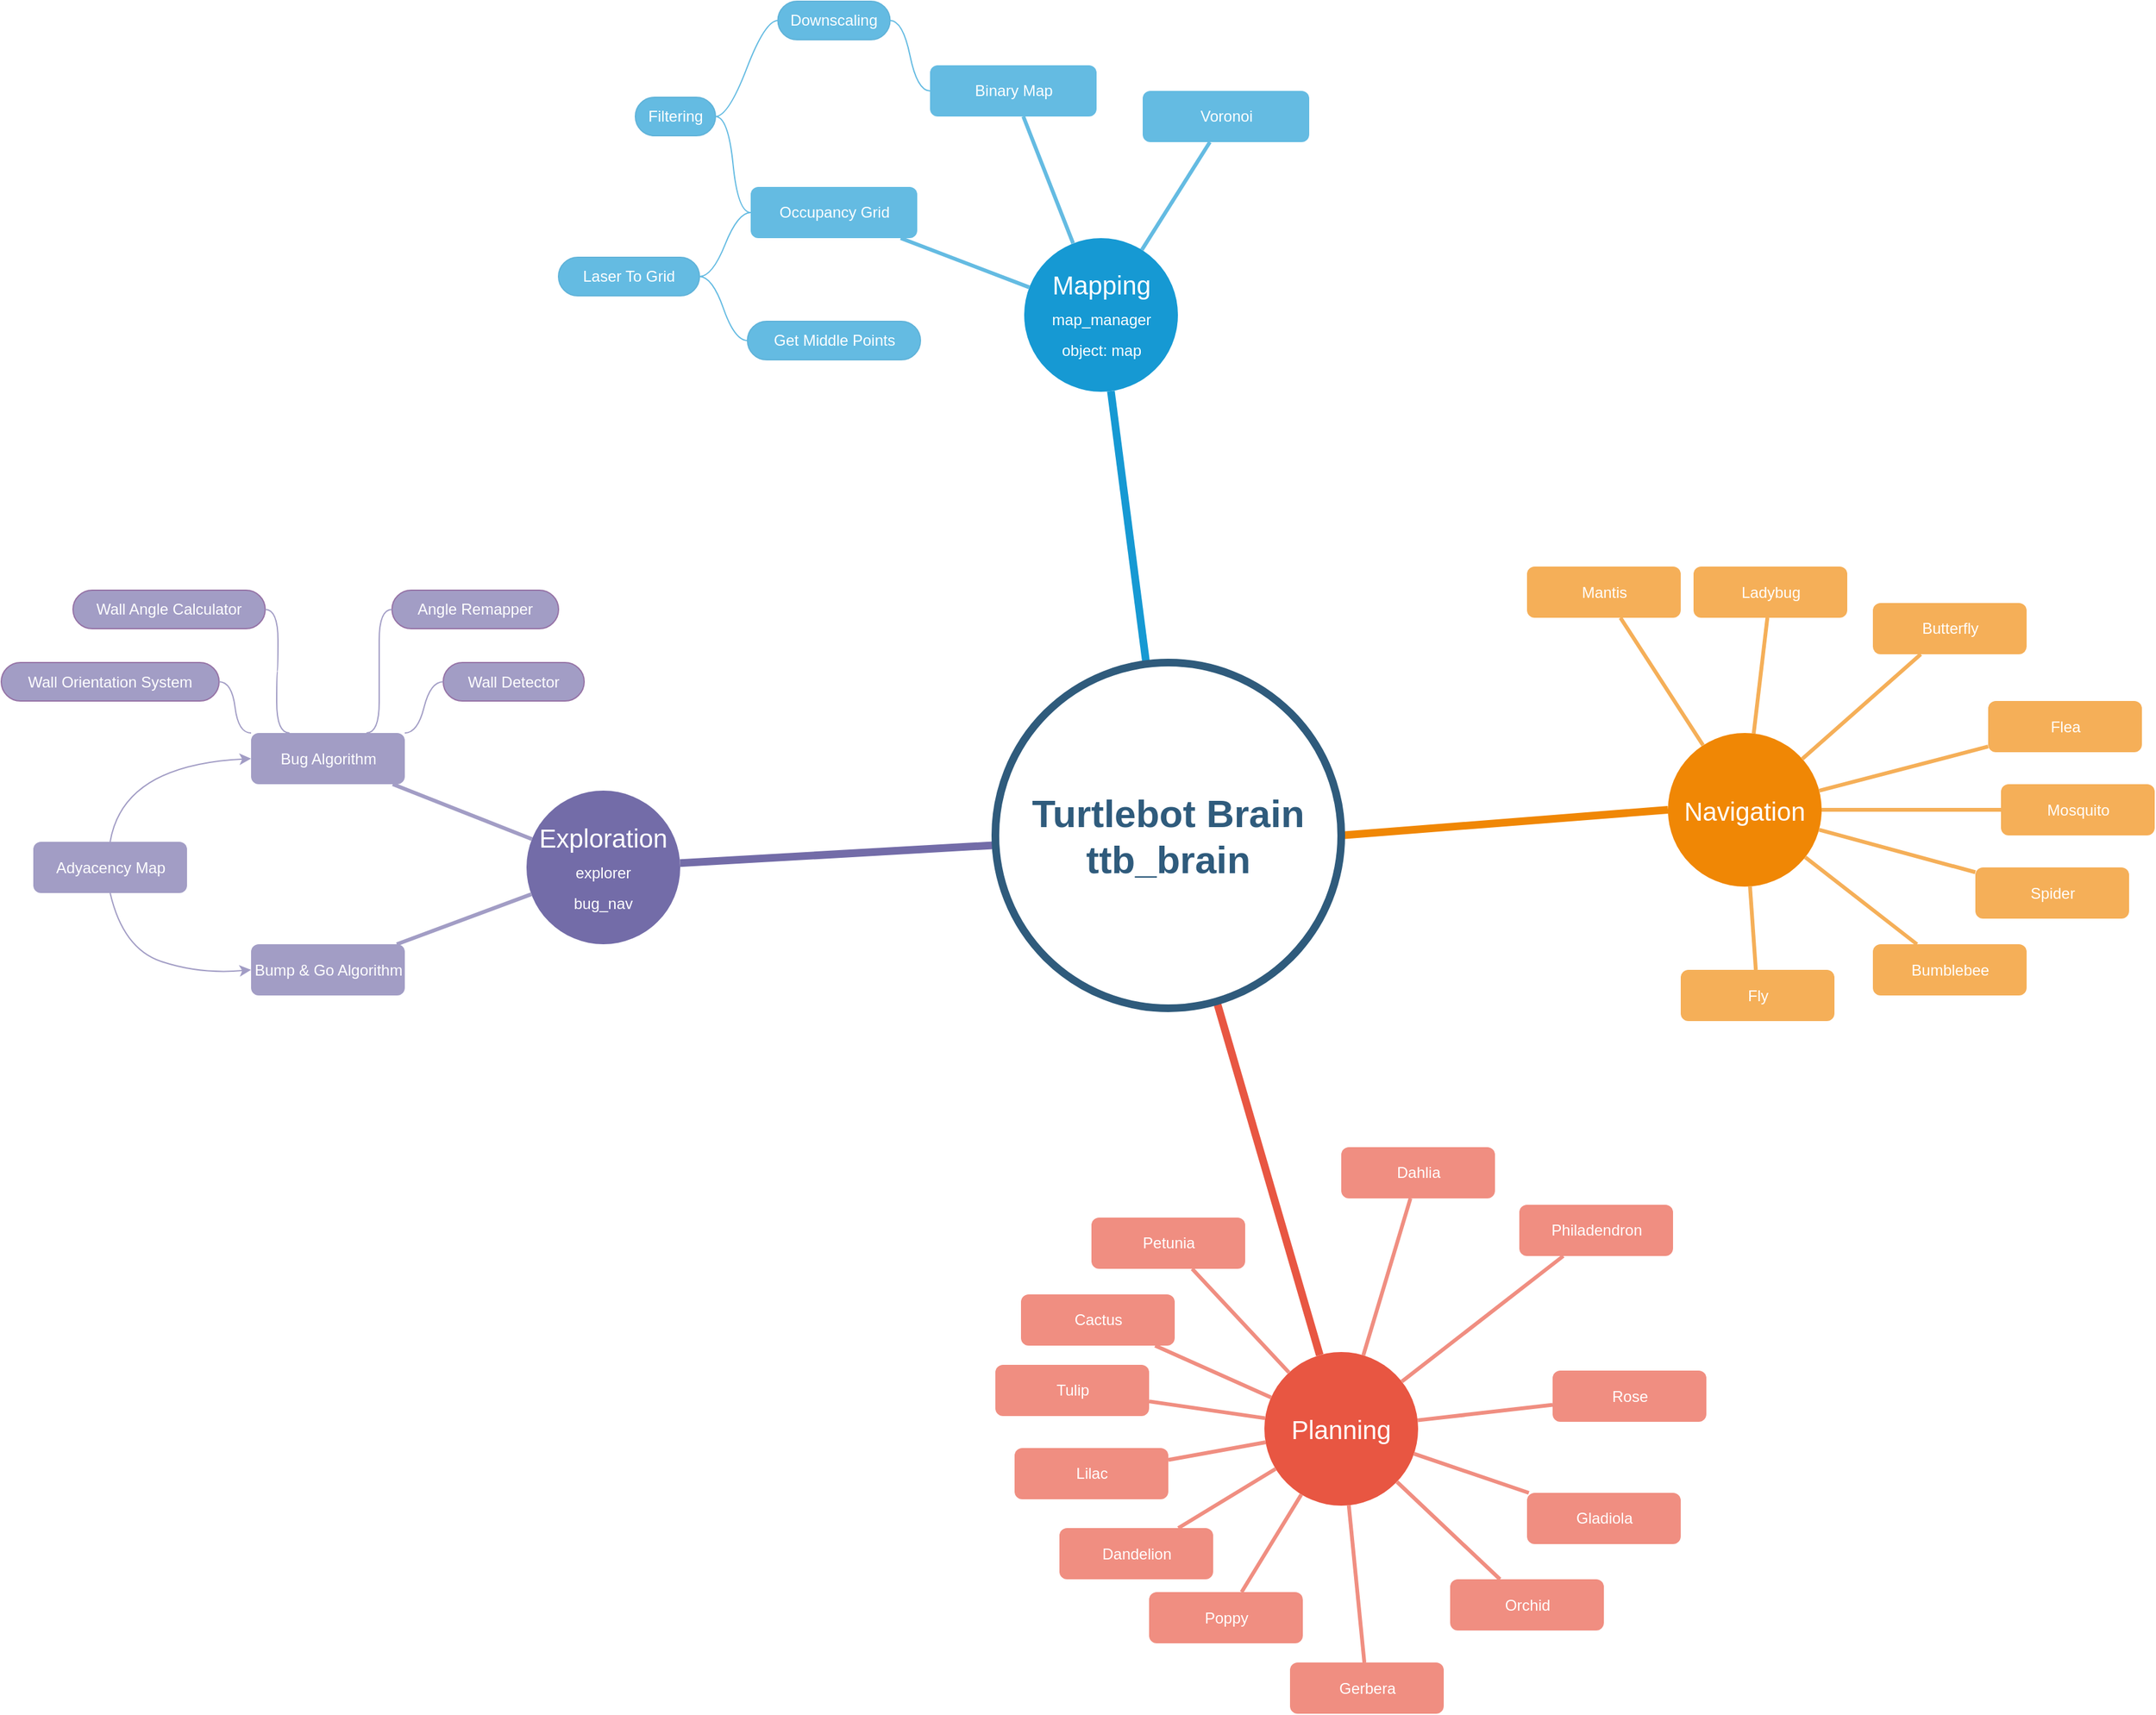 <mxfile version="14.6.13" type="github">
  <diagram id="6a731a19-8d31-9384-78a2-239565b7b9f0" name="Page-1">
    <mxGraphModel dx="430" dy="763" grid="1" gridSize="10" guides="1" tooltips="1" connect="1" arrows="1" fold="1" page="1" pageScale="1" pageWidth="1169" pageHeight="827" background="#ffffff" math="0" shadow="0">
      <root>
        <mxCell id="0" />
        <mxCell id="1" parent="0" />
        <mxCell id="r5akDpgzPPveGIxB0C6s-1562" value="&lt;font color=&quot;#ffffff&quot;&gt;Wall Angle Calculator&lt;/font&gt;" style="whiteSpace=wrap;html=1;rounded=1;arcSize=50;align=center;verticalAlign=middle;strokeWidth=1;autosize=1;spacing=4;treeFolding=1;treeMoving=1;newEdgeStyle={&quot;edgeStyle&quot;:&quot;entityRelationEdgeStyle&quot;,&quot;startArrow&quot;:&quot;none&quot;,&quot;endArrow&quot;:&quot;none&quot;,&quot;segment&quot;:10,&quot;curved&quot;:1};direction=west;strokeColor=#9673a6;fillColor=#a29dc5;" parent="1" vertex="1">
          <mxGeometry x="241" y="620" width="150" height="30" as="geometry" />
        </mxCell>
        <mxCell id="r5akDpgzPPveGIxB0C6s-1563" value="" style="edgeStyle=entityRelationEdgeStyle;startArrow=none;endArrow=none;segment=10;curved=1;entryX=0;entryY=0.5;entryDx=0;entryDy=0;exitX=0.25;exitY=0;exitDx=0;exitDy=0;fillColor=#e1d5e7;strokeColor=#a29dc5;" parent="1" source="1529" target="r5akDpgzPPveGIxB0C6s-1562" edge="1">
          <mxGeometry relative="1" as="geometry">
            <mxPoint x="240" y="641.5" as="sourcePoint" />
          </mxGeometry>
        </mxCell>
        <mxCell id="1350" value="Mapping&lt;br&gt;&lt;font style=&quot;font-size: 12px&quot;&gt;map_manager&lt;br&gt;object: map&lt;br&gt;&lt;/font&gt;" style="ellipse;whiteSpace=wrap;html=1;shadow=0;fontFamily=Helvetica;fontSize=20;fontColor=#FFFFFF;align=center;strokeWidth=3;fillColor=#1699D3;strokeColor=none;" parent="1" vertex="1">
          <mxGeometry x="983.5" y="345" width="120" height="120" as="geometry" />
        </mxCell>
        <mxCell id="1351" value="Navigation" style="ellipse;whiteSpace=wrap;html=1;shadow=0;fontFamily=Helvetica;fontSize=20;fontColor=#FFFFFF;align=center;strokeWidth=3;fillColor=#F08705;strokeColor=none;gradientColor=none;" parent="1" vertex="1">
          <mxGeometry x="1486" y="731.5" width="120" height="120" as="geometry" />
        </mxCell>
        <mxCell id="1356" value="Planning" style="ellipse;whiteSpace=wrap;html=1;shadow=0;fontFamily=Helvetica;fontSize=20;fontColor=#FFFFFF;align=center;strokeWidth=3;fillColor=#E85642;strokeColor=none;" parent="1" vertex="1">
          <mxGeometry x="1171" y="1215" width="120" height="120" as="geometry" />
        </mxCell>
        <mxCell id="1359" style="endArrow=none;strokeWidth=6;strokeColor=#1699D3;html=1;" parent="1" source="1515" target="1350" edge="1">
          <mxGeometry relative="1" as="geometry" />
        </mxCell>
        <mxCell id="1360" style="endArrow=none;strokeWidth=6;strokeColor=#f08705;html=1;exitX=1;exitY=0.5;exitDx=0;exitDy=0;entryX=0;entryY=0.5;entryDx=0;entryDy=0;" parent="1" source="1515" target="1351" edge="1">
          <mxGeometry relative="1" as="geometry">
            <mxPoint x="1680" y="812" as="targetPoint" />
          </mxGeometry>
        </mxCell>
        <mxCell id="1363" style="endArrow=none;strokeWidth=6;strokeColor=#736CA8;html=1;" parent="1" source="1515" target="1516" edge="1">
          <mxGeometry relative="1" as="geometry" />
        </mxCell>
        <mxCell id="1366" value="" style="edgeStyle=none;endArrow=none;strokeWidth=6;strokeColor=#E85642;html=1;" parent="1" source="1515" target="1356" edge="1">
          <mxGeometry x="181" y="226.5" width="100" height="100" as="geometry">
            <mxPoint x="181" y="326.5" as="sourcePoint" />
            <mxPoint x="281" y="226.5" as="targetPoint" />
          </mxGeometry>
        </mxCell>
        <mxCell id="1372" value="Occupancy Grid" style="rounded=1;fillColor=#64BBE2;strokeColor=none;strokeWidth=3;shadow=0;html=1;fontColor=#FFFFFF;" parent="1" vertex="1">
          <mxGeometry x="770" y="305" width="130" height="40" as="geometry" />
        </mxCell>
        <mxCell id="1373" value="Binary Map" style="rounded=1;fillColor=#64BBE2;strokeColor=none;strokeWidth=3;shadow=0;html=1;fontColor=#FFFFFF;" parent="1" vertex="1">
          <mxGeometry x="910" y="210" width="130" height="40" as="geometry" />
        </mxCell>
        <mxCell id="1374" value="Voronoi" style="rounded=1;fillColor=#64BBE2;strokeColor=none;strokeWidth=3;shadow=0;html=1;fontColor=#FFFFFF;" parent="1" vertex="1">
          <mxGeometry x="1076" y="230" width="130" height="40" as="geometry" />
        </mxCell>
        <mxCell id="1384" value="" style="edgeStyle=none;endArrow=none;strokeWidth=3;strokeColor=#64BBE2;html=1;" parent="1" source="1350" target="1372" edge="1">
          <mxGeometry x="238.5" y="130" width="100" height="100" as="geometry">
            <mxPoint x="238.5" y="230" as="sourcePoint" />
            <mxPoint x="338.5" y="130" as="targetPoint" />
          </mxGeometry>
        </mxCell>
        <mxCell id="1385" value="" style="edgeStyle=none;endArrow=none;strokeWidth=3;strokeColor=#64BBE2;html=1;" parent="1" source="1350" target="1373" edge="1">
          <mxGeometry x="238.5" y="130" width="100" height="100" as="geometry">
            <mxPoint x="238.5" y="230" as="sourcePoint" />
            <mxPoint x="338.5" y="130" as="targetPoint" />
          </mxGeometry>
        </mxCell>
        <mxCell id="1386" value="" style="edgeStyle=none;endArrow=none;strokeWidth=3;strokeColor=#64BBE2;html=1;" parent="1" source="1350" target="1374" edge="1">
          <mxGeometry x="238.5" y="130" width="100" height="100" as="geometry">
            <mxPoint x="238.5" y="230" as="sourcePoint" />
            <mxPoint x="338.5" y="130" as="targetPoint" />
          </mxGeometry>
        </mxCell>
        <mxCell id="1390" value="Fly" style="rounded=1;fillColor=#f5af58;strokeColor=none;strokeWidth=3;shadow=0;html=1;fontColor=#FFFFFF;" parent="1" vertex="1">
          <mxGeometry x="1496" y="916.5" width="120" height="40" as="geometry" />
        </mxCell>
        <mxCell id="1392" value="Mantis" style="rounded=1;fillColor=#f5af58;strokeColor=none;strokeWidth=3;shadow=0;html=1;fontColor=#FFFFFF;" parent="1" vertex="1">
          <mxGeometry x="1376" y="601.5" width="120" height="40" as="geometry" />
        </mxCell>
        <mxCell id="1393" value="Ladybug" style="rounded=1;fillColor=#f5af58;strokeColor=none;strokeWidth=3;shadow=0;html=1;fontColor=#FFFFFF;" parent="1" vertex="1">
          <mxGeometry x="1506" y="601.5" width="120" height="40" as="geometry" />
        </mxCell>
        <mxCell id="1394" value="Butterfly" style="rounded=1;fillColor=#f5af58;strokeColor=none;strokeWidth=3;shadow=0;html=1;fontColor=#FFFFFF;" parent="1" vertex="1">
          <mxGeometry x="1646" y="630" width="120" height="40" as="geometry" />
        </mxCell>
        <mxCell id="1395" value="Flea" style="rounded=1;fillColor=#f5af58;strokeColor=none;strokeWidth=3;shadow=0;html=1;fontColor=#FFFFFF;" parent="1" vertex="1">
          <mxGeometry x="1736" y="706.5" width="120" height="40" as="geometry" />
        </mxCell>
        <mxCell id="1396" value="Mosquito" style="rounded=1;fillColor=#f5af58;strokeColor=none;strokeWidth=3;shadow=0;html=1;fontColor=#FFFFFF;" parent="1" vertex="1">
          <mxGeometry x="1746" y="771.5" width="120" height="40" as="geometry" />
        </mxCell>
        <mxCell id="1397" value="Spider" style="rounded=1;fillColor=#f5af58;strokeColor=none;strokeWidth=3;shadow=0;html=1;fontColor=#FFFFFF;" parent="1" vertex="1">
          <mxGeometry x="1726" y="836.5" width="120" height="40" as="geometry" />
        </mxCell>
        <mxCell id="1398" value="Bumblebee" style="rounded=1;fillColor=#f5af58;strokeColor=none;strokeWidth=3;shadow=0;html=1;fontColor=#FFFFFF;" parent="1" vertex="1">
          <mxGeometry x="1646" y="896.5" width="120" height="40" as="geometry" />
        </mxCell>
        <mxCell id="1402" value="" style="edgeStyle=none;endArrow=none;strokeWidth=3;strokeColor=#F5AF58;html=1;" parent="1" source="1351" target="1390" edge="1">
          <mxGeometry x="796" y="541.5" width="100" height="100" as="geometry">
            <mxPoint x="796" y="641.5" as="sourcePoint" />
            <mxPoint x="896" y="541.5" as="targetPoint" />
          </mxGeometry>
        </mxCell>
        <mxCell id="1404" value="" style="edgeStyle=none;endArrow=none;strokeWidth=3;strokeColor=#F5AF58;html=1;" parent="1" source="1351" target="1392" edge="1">
          <mxGeometry x="796" y="541.5" width="100" height="100" as="geometry">
            <mxPoint x="796" y="641.5" as="sourcePoint" />
            <mxPoint x="896" y="541.5" as="targetPoint" />
          </mxGeometry>
        </mxCell>
        <mxCell id="1405" value="" style="edgeStyle=none;endArrow=none;strokeWidth=3;strokeColor=#F5AF58;html=1;" parent="1" source="1351" target="1393" edge="1">
          <mxGeometry x="796" y="541.5" width="100" height="100" as="geometry">
            <mxPoint x="796" y="641.5" as="sourcePoint" />
            <mxPoint x="896" y="541.5" as="targetPoint" />
          </mxGeometry>
        </mxCell>
        <mxCell id="1406" value="" style="edgeStyle=none;endArrow=none;strokeWidth=3;strokeColor=#F5AF58;html=1;" parent="1" source="1351" target="1394" edge="1">
          <mxGeometry x="796" y="541.5" width="100" height="100" as="geometry">
            <mxPoint x="796" y="641.5" as="sourcePoint" />
            <mxPoint x="896" y="541.5" as="targetPoint" />
          </mxGeometry>
        </mxCell>
        <mxCell id="1407" value="" style="edgeStyle=none;endArrow=none;strokeWidth=3;strokeColor=#F5AF58;html=1;" parent="1" source="1351" target="1395" edge="1">
          <mxGeometry x="796" y="541.5" width="100" height="100" as="geometry">
            <mxPoint x="796" y="641.5" as="sourcePoint" />
            <mxPoint x="896" y="541.5" as="targetPoint" />
          </mxGeometry>
        </mxCell>
        <mxCell id="1408" value="" style="edgeStyle=none;endArrow=none;strokeWidth=3;strokeColor=#F5AF58;html=1;" parent="1" source="1351" target="1396" edge="1">
          <mxGeometry x="796" y="541.5" width="100" height="100" as="geometry">
            <mxPoint x="796" y="641.5" as="sourcePoint" />
            <mxPoint x="896" y="541.5" as="targetPoint" />
          </mxGeometry>
        </mxCell>
        <mxCell id="1409" value="" style="edgeStyle=none;endArrow=none;strokeWidth=3;strokeColor=#F5AF58;html=1;" parent="1" source="1351" target="1397" edge="1">
          <mxGeometry x="796" y="541.5" width="100" height="100" as="geometry">
            <mxPoint x="796" y="641.5" as="sourcePoint" />
            <mxPoint x="896" y="541.5" as="targetPoint" />
          </mxGeometry>
        </mxCell>
        <mxCell id="1410" value="" style="edgeStyle=none;endArrow=none;strokeWidth=3;strokeColor=#F5AF58;html=1;" parent="1" source="1351" target="1398" edge="1">
          <mxGeometry x="796" y="541.5" width="100" height="100" as="geometry">
            <mxPoint x="796" y="641.5" as="sourcePoint" />
            <mxPoint x="896" y="541.5" as="targetPoint" />
          </mxGeometry>
        </mxCell>
        <mxCell id="1490" value="Philadendron" style="rounded=1;fillColor=#f08e81;strokeColor=none;strokeWidth=3;shadow=0;html=1;fontColor=#FFFFFF;" parent="1" vertex="1">
          <mxGeometry x="1370" y="1100" width="120" height="40" as="geometry" />
        </mxCell>
        <mxCell id="1491" value="Dahlia" style="rounded=1;fillColor=#f08e81;strokeColor=none;strokeWidth=3;shadow=0;html=1;fontColor=#FFFFFF;" parent="1" vertex="1">
          <mxGeometry x="1231" y="1055" width="120" height="40" as="geometry" />
        </mxCell>
        <mxCell id="1492" value="Petunia" style="rounded=1;fillColor=#f08e81;strokeColor=none;strokeWidth=3;shadow=0;html=1;fontColor=#FFFFFF;" parent="1" vertex="1">
          <mxGeometry x="1036" y="1110" width="120" height="40" as="geometry" />
        </mxCell>
        <mxCell id="1493" value="Cactus" style="rounded=1;fillColor=#f08e81;strokeColor=none;strokeWidth=3;shadow=0;html=1;fontColor=#FFFFFF;" parent="1" vertex="1">
          <mxGeometry x="981" y="1170" width="120" height="40" as="geometry" />
        </mxCell>
        <mxCell id="1494" value="Tulip" style="rounded=1;fillColor=#f08e81;strokeColor=none;strokeWidth=3;shadow=0;html=1;fontColor=#FFFFFF;" parent="1" vertex="1">
          <mxGeometry x="961" y="1225" width="120" height="40" as="geometry" />
        </mxCell>
        <mxCell id="1495" value="Lilac" style="rounded=1;fillColor=#f08e81;strokeColor=none;strokeWidth=3;shadow=0;html=1;fontColor=#FFFFFF;" parent="1" vertex="1">
          <mxGeometry x="976" y="1290" width="120" height="40" as="geometry" />
        </mxCell>
        <mxCell id="1496" value="Dandelion" style="rounded=1;fillColor=#f08e81;strokeColor=none;strokeWidth=3;shadow=0;html=1;fontColor=#FFFFFF;" parent="1" vertex="1">
          <mxGeometry x="1011" y="1352.5" width="120" height="40" as="geometry" />
        </mxCell>
        <mxCell id="1497" value="Poppy" style="rounded=1;fillColor=#f08e81;strokeColor=none;strokeWidth=3;shadow=0;html=1;fontColor=#FFFFFF;" parent="1" vertex="1">
          <mxGeometry x="1081" y="1402.5" width="120" height="40" as="geometry" />
        </mxCell>
        <mxCell id="1498" value="Gerbera" style="rounded=1;fillColor=#f08e81;strokeColor=none;strokeWidth=3;shadow=0;html=1;fontColor=#FFFFFF;" parent="1" vertex="1">
          <mxGeometry x="1191" y="1457.5" width="120" height="40" as="geometry" />
        </mxCell>
        <mxCell id="1499" value="Orchid" style="rounded=1;fillColor=#f08e81;strokeColor=none;strokeWidth=3;shadow=0;html=1;fontColor=#FFFFFF;" parent="1" vertex="1">
          <mxGeometry x="1316" y="1392.5" width="120" height="40" as="geometry" />
        </mxCell>
        <mxCell id="1500" value="Gladiola" style="rounded=1;fillColor=#f08e81;strokeColor=none;strokeWidth=3;shadow=0;html=1;fontColor=#FFFFFF;" parent="1" vertex="1">
          <mxGeometry x="1376" y="1325" width="120" height="40" as="geometry" />
        </mxCell>
        <mxCell id="1501" value="Rose" style="rounded=1;fillColor=#f08e81;strokeColor=none;strokeWidth=3;shadow=0;html=1;fontColor=#FFFFFF;" parent="1" vertex="1">
          <mxGeometry x="1396" y="1229.5" width="120" height="40" as="geometry" />
        </mxCell>
        <mxCell id="1502" value="" style="edgeStyle=none;endArrow=none;strokeWidth=3;strokeColor=#F08E81;html=1;" parent="1" source="1356" target="1501" edge="1">
          <mxGeometry x="801" y="95" width="100" height="100" as="geometry">
            <mxPoint x="801" y="195" as="sourcePoint" />
            <mxPoint x="901" y="95" as="targetPoint" />
          </mxGeometry>
        </mxCell>
        <mxCell id="1503" value="" style="edgeStyle=none;endArrow=none;strokeWidth=3;strokeColor=#F08E81;html=1;" parent="1" source="1356" target="1490" edge="1">
          <mxGeometry x="801" y="95" width="100" height="100" as="geometry">
            <mxPoint x="801" y="195" as="sourcePoint" />
            <mxPoint x="901" y="95" as="targetPoint" />
          </mxGeometry>
        </mxCell>
        <mxCell id="1504" value="" style="edgeStyle=none;endArrow=none;strokeWidth=3;strokeColor=#F08E81;html=1;" parent="1" source="1356" target="1491" edge="1">
          <mxGeometry x="801" y="95" width="100" height="100" as="geometry">
            <mxPoint x="801" y="195" as="sourcePoint" />
            <mxPoint x="901" y="95" as="targetPoint" />
          </mxGeometry>
        </mxCell>
        <mxCell id="1505" value="" style="edgeStyle=none;endArrow=none;strokeWidth=3;strokeColor=#F08E81;html=1;" parent="1" source="1356" target="1492" edge="1">
          <mxGeometry x="801" y="95" width="100" height="100" as="geometry">
            <mxPoint x="801" y="195" as="sourcePoint" />
            <mxPoint x="901" y="95" as="targetPoint" />
          </mxGeometry>
        </mxCell>
        <mxCell id="1506" value="" style="edgeStyle=none;endArrow=none;strokeWidth=3;strokeColor=#F08E81;html=1;" parent="1" source="1356" target="1493" edge="1">
          <mxGeometry x="801" y="95" width="100" height="100" as="geometry">
            <mxPoint x="801" y="195" as="sourcePoint" />
            <mxPoint x="901" y="95" as="targetPoint" />
          </mxGeometry>
        </mxCell>
        <mxCell id="1507" value="" style="edgeStyle=none;endArrow=none;strokeWidth=3;strokeColor=#F08E81;html=1;" parent="1" source="1356" target="1494" edge="1">
          <mxGeometry x="801" y="95" width="100" height="100" as="geometry">
            <mxPoint x="801" y="195" as="sourcePoint" />
            <mxPoint x="901" y="95" as="targetPoint" />
          </mxGeometry>
        </mxCell>
        <mxCell id="1508" value="" style="edgeStyle=none;endArrow=none;strokeWidth=3;strokeColor=#F08E81;html=1;" parent="1" source="1356" target="1495" edge="1">
          <mxGeometry x="801" y="95" width="100" height="100" as="geometry">
            <mxPoint x="801" y="195" as="sourcePoint" />
            <mxPoint x="901" y="95" as="targetPoint" />
          </mxGeometry>
        </mxCell>
        <mxCell id="1509" value="" style="edgeStyle=none;endArrow=none;strokeWidth=3;strokeColor=#F08E81;html=1;" parent="1" source="1356" target="1496" edge="1">
          <mxGeometry x="801" y="95" width="100" height="100" as="geometry">
            <mxPoint x="801" y="195" as="sourcePoint" />
            <mxPoint x="901" y="95" as="targetPoint" />
          </mxGeometry>
        </mxCell>
        <mxCell id="1510" value="" style="edgeStyle=none;endArrow=none;strokeWidth=3;strokeColor=#F08E81;html=1;" parent="1" source="1356" target="1497" edge="1">
          <mxGeometry x="801" y="95" width="100" height="100" as="geometry">
            <mxPoint x="801" y="195" as="sourcePoint" />
            <mxPoint x="901" y="95" as="targetPoint" />
          </mxGeometry>
        </mxCell>
        <mxCell id="1511" value="" style="edgeStyle=none;endArrow=none;strokeWidth=3;strokeColor=#F08E81;html=1;" parent="1" source="1356" target="1498" edge="1">
          <mxGeometry x="801" y="95" width="100" height="100" as="geometry">
            <mxPoint x="801" y="195" as="sourcePoint" />
            <mxPoint x="901" y="95" as="targetPoint" />
          </mxGeometry>
        </mxCell>
        <mxCell id="1512" value="" style="edgeStyle=none;endArrow=none;strokeWidth=3;strokeColor=#F08E81;html=1;" parent="1" source="1356" target="1499" edge="1">
          <mxGeometry x="801" y="95" width="100" height="100" as="geometry">
            <mxPoint x="801" y="195" as="sourcePoint" />
            <mxPoint x="901" y="95" as="targetPoint" />
          </mxGeometry>
        </mxCell>
        <mxCell id="1513" value="" style="edgeStyle=none;endArrow=none;strokeWidth=3;strokeColor=#F08E81;html=1;" parent="1" source="1356" target="1500" edge="1">
          <mxGeometry x="801" y="95" width="100" height="100" as="geometry">
            <mxPoint x="801" y="195" as="sourcePoint" />
            <mxPoint x="901" y="95" as="targetPoint" />
          </mxGeometry>
        </mxCell>
        <mxCell id="1515" value="Turtlebot Brain&lt;br&gt;ttb_brain" style="ellipse;whiteSpace=wrap;html=1;shadow=0;fontFamily=Helvetica;fontSize=30;fontColor=#2F5B7C;align=center;strokeColor=#2F5B7C;strokeWidth=6;fillColor=#FFFFFF;fontStyle=1;gradientColor=none;" parent="1" vertex="1">
          <mxGeometry x="961" y="676.5" width="270" height="270" as="geometry" />
        </mxCell>
        <mxCell id="1516" value="Exploration&lt;br&gt;&lt;font style=&quot;font-size: 12px&quot;&gt;explorer&lt;br&gt;bug_nav&lt;/font&gt;" style="ellipse;whiteSpace=wrap;html=1;shadow=0;fontFamily=Helvetica;fontSize=20;fontColor=#FFFFFF;align=center;strokeWidth=3;fillColor=#736ca8;strokeColor=none;" parent="1" vertex="1">
          <mxGeometry x="595" y="776.5" width="120" height="120" as="geometry" />
        </mxCell>
        <mxCell id="1526" value="Adyacency Map" style="rounded=1;fillColor=#a29dc5;strokeColor=none;strokeWidth=3;shadow=0;html=1;fontColor=#FFFFFF;" parent="1" vertex="1">
          <mxGeometry x="210" y="816.5" width="120" height="40" as="geometry" />
        </mxCell>
        <mxCell id="1527" value="Bump &amp;amp; Go Algorithm" style="rounded=1;fillColor=#a29dc5;strokeColor=none;strokeWidth=3;shadow=0;html=1;fontColor=#FFFFFF;" parent="1" vertex="1">
          <mxGeometry x="380" y="896.5" width="120" height="40" as="geometry" />
        </mxCell>
        <mxCell id="1529" value="Bug Algorithm" style="rounded=1;fillColor=#a29dc5;strokeColor=none;strokeWidth=3;shadow=0;html=1;fontColor=#FFFFFF;" parent="1" vertex="1">
          <mxGeometry x="380" y="731.5" width="120" height="40" as="geometry" />
        </mxCell>
        <mxCell id="1539" value="" style="edgeStyle=none;endArrow=none;strokeWidth=3;strokeColor=#A29DC5;html=1;" parent="1" source="1516" target="1527" edge="1">
          <mxGeometry x="-1215" y="-248.5" width="100" height="100" as="geometry">
            <mxPoint x="-1215" y="-148.5" as="sourcePoint" />
            <mxPoint x="-1115" y="-248.5" as="targetPoint" />
          </mxGeometry>
        </mxCell>
        <mxCell id="1540" value="" style="edgeStyle=none;endArrow=none;strokeWidth=3;strokeColor=#A29DC5;html=1;" parent="1" source="1516" target="1529" edge="1">
          <mxGeometry x="-1215" y="-248.5" width="100" height="100" as="geometry">
            <mxPoint x="-1215" y="-148.5" as="sourcePoint" />
            <mxPoint x="-1115" y="-248.5" as="targetPoint" />
          </mxGeometry>
        </mxCell>
        <mxCell id="1542" style="edgeStyle=none;rounded=0;html=1;exitX=0.5;exitY=1;endArrow=none;endFill=0;jettySize=auto;orthogonalLoop=1;strokeColor=#736CA8;strokeWidth=2;fillColor=#64bbe2;fontSize=20;fontColor=#23445D;" parent="1" source="1529" target="1529" edge="1">
          <mxGeometry relative="1" as="geometry" />
        </mxCell>
        <mxCell id="r5akDpgzPPveGIxB0C6s-1543" value="" style="curved=1;endArrow=classic;html=1;exitX=0.5;exitY=0;exitDx=0;exitDy=0;entryX=0;entryY=0.5;entryDx=0;entryDy=0;fillColor=#e1d5e7;strokeColor=#a29dc5;" parent="1" source="1526" target="1529" edge="1">
          <mxGeometry width="50" height="50" relative="1" as="geometry">
            <mxPoint x="230" y="756.5" as="sourcePoint" />
            <mxPoint x="280" y="706.5" as="targetPoint" />
            <Array as="points">
              <mxPoint x="280" y="756.5" />
            </Array>
          </mxGeometry>
        </mxCell>
        <mxCell id="r5akDpgzPPveGIxB0C6s-1547" value="" style="curved=1;endArrow=classic;html=1;exitX=0.5;exitY=1;exitDx=0;exitDy=0;entryX=0;entryY=0.5;entryDx=0;entryDy=0;fillColor=#e1d5e7;strokeColor=#a29dc5;" parent="1" source="1526" target="1527" edge="1">
          <mxGeometry width="50" height="50" relative="1" as="geometry">
            <mxPoint x="280" y="1050" as="sourcePoint" />
            <mxPoint x="240" y="1070" as="targetPoint" />
            <Array as="points">
              <mxPoint x="280" y="900" />
              <mxPoint x="340" y="920" />
            </Array>
          </mxGeometry>
        </mxCell>
        <mxCell id="r5akDpgzPPveGIxB0C6s-1558" value="&lt;font color=&quot;#ffffff&quot;&gt;Wall Detector&lt;/font&gt;" style="whiteSpace=wrap;html=1;rounded=1;arcSize=50;align=center;verticalAlign=middle;strokeWidth=1;autosize=1;spacing=4;treeFolding=1;treeMoving=1;newEdgeStyle={&quot;edgeStyle&quot;:&quot;entityRelationEdgeStyle&quot;,&quot;startArrow&quot;:&quot;none&quot;,&quot;endArrow&quot;:&quot;none&quot;,&quot;segment&quot;:10,&quot;curved&quot;:1};strokeColor=#9673a6;fillColor=#a29dc5;" parent="1" vertex="1">
          <mxGeometry x="530" y="676.5" width="110" height="30" as="geometry" />
        </mxCell>
        <mxCell id="r5akDpgzPPveGIxB0C6s-1559" value="" style="edgeStyle=entityRelationEdgeStyle;startArrow=none;endArrow=none;segment=10;curved=1;exitX=1;exitY=0;exitDx=0;exitDy=0;fillColor=#e1d5e7;strokeColor=#a29dc5;" parent="1" source="1529" target="r5akDpgzPPveGIxB0C6s-1558" edge="1">
          <mxGeometry relative="1" as="geometry">
            <mxPoint x="483" y="690" as="sourcePoint" />
          </mxGeometry>
        </mxCell>
        <mxCell id="r5akDpgzPPveGIxB0C6s-1560" value="&lt;font color=&quot;#ffffff&quot;&gt;Angle Remapper&lt;/font&gt;" style="whiteSpace=wrap;html=1;rounded=1;arcSize=50;align=center;verticalAlign=middle;strokeWidth=1;autosize=1;spacing=4;treeFolding=1;treeMoving=1;newEdgeStyle={&quot;edgeStyle&quot;:&quot;entityRelationEdgeStyle&quot;,&quot;startArrow&quot;:&quot;none&quot;,&quot;endArrow&quot;:&quot;none&quot;,&quot;segment&quot;:10,&quot;curved&quot;:1};strokeColor=#9673a6;fillColor=#a29dc5;" parent="1" vertex="1">
          <mxGeometry x="490" y="620" width="130" height="30" as="geometry" />
        </mxCell>
        <mxCell id="r5akDpgzPPveGIxB0C6s-1561" value="" style="edgeStyle=entityRelationEdgeStyle;startArrow=none;endArrow=none;segment=10;curved=1;exitX=0.75;exitY=0;exitDx=0;exitDy=0;fillColor=#e1d5e7;strokeColor=#a29dc5;" parent="1" source="1529" target="r5akDpgzPPveGIxB0C6s-1560" edge="1">
          <mxGeometry relative="1" as="geometry">
            <mxPoint x="388" y="649" as="sourcePoint" />
          </mxGeometry>
        </mxCell>
        <mxCell id="r5akDpgzPPveGIxB0C6s-1564" value="&lt;font color=&quot;#ffffff&quot;&gt;Wall Orientation System&lt;/font&gt;" style="whiteSpace=wrap;html=1;rounded=1;arcSize=50;align=center;verticalAlign=middle;strokeWidth=1;autosize=1;spacing=4;treeFolding=1;treeMoving=1;newEdgeStyle={&quot;edgeStyle&quot;:&quot;entityRelationEdgeStyle&quot;,&quot;startArrow&quot;:&quot;none&quot;,&quot;endArrow&quot;:&quot;none&quot;,&quot;segment&quot;:10,&quot;curved&quot;:1};direction=west;strokeColor=#9673a6;fillColor=#a29dc5;" parent="1" vertex="1">
          <mxGeometry x="185" y="676.5" width="170" height="30" as="geometry" />
        </mxCell>
        <mxCell id="r5akDpgzPPveGIxB0C6s-1565" value="" style="edgeStyle=entityRelationEdgeStyle;startArrow=none;endArrow=none;segment=10;curved=1;entryX=0;entryY=0.5;entryDx=0;entryDy=0;exitX=0;exitY=0;exitDx=0;exitDy=0;fillColor=#e1d5e7;strokeColor=#a29dc5;" parent="1" source="1529" target="r5akDpgzPPveGIxB0C6s-1564" edge="1">
          <mxGeometry relative="1" as="geometry">
            <mxPoint x="400" y="758" as="sourcePoint" />
          </mxGeometry>
        </mxCell>
        <mxCell id="oNTo4Ac7TQ7N8douDyzH-1543" value="&lt;font color=&quot;#ffffff&quot;&gt;Laser To Grid&lt;/font&gt;" style="whiteSpace=wrap;html=1;rounded=1;arcSize=50;align=center;verticalAlign=middle;strokeWidth=1;autosize=1;spacing=4;treeFolding=1;treeMoving=1;newEdgeStyle={&quot;edgeStyle&quot;:&quot;entityRelationEdgeStyle&quot;,&quot;startArrow&quot;:&quot;none&quot;,&quot;endArrow&quot;:&quot;none&quot;,&quot;segment&quot;:10,&quot;curved&quot;:1};fillColor=#64BBE2;strokeColor=#60B3D9;" vertex="1" parent="1">
          <mxGeometry x="620" y="360" width="110" height="30" as="geometry" />
        </mxCell>
        <mxCell id="oNTo4Ac7TQ7N8douDyzH-1544" value="" style="edgeStyle=entityRelationEdgeStyle;startArrow=none;endArrow=none;segment=10;curved=1;strokeColor=#64bbe2;exitX=0;exitY=0.5;exitDx=0;exitDy=0;" edge="1" target="oNTo4Ac7TQ7N8douDyzH-1543" parent="1" source="1372">
          <mxGeometry relative="1" as="geometry">
            <mxPoint x="798" y="470" as="sourcePoint" />
          </mxGeometry>
        </mxCell>
        <mxCell id="oNTo4Ac7TQ7N8douDyzH-1545" value="&lt;font color=&quot;#ffffff&quot;&gt;Get Middle Points&lt;/font&gt;" style="whiteSpace=wrap;html=1;rounded=1;arcSize=50;align=center;verticalAlign=middle;strokeWidth=1;autosize=1;spacing=4;treeFolding=1;treeMoving=1;newEdgeStyle={&quot;edgeStyle&quot;:&quot;entityRelationEdgeStyle&quot;,&quot;startArrow&quot;:&quot;none&quot;,&quot;endArrow&quot;:&quot;none&quot;,&quot;segment&quot;:10,&quot;curved&quot;:1};fillColor=#64BBE2;strokeColor=#60B3D9;" vertex="1" parent="1">
          <mxGeometry x="767.5" y="410" width="135" height="30" as="geometry" />
        </mxCell>
        <mxCell id="oNTo4Ac7TQ7N8douDyzH-1546" value="" style="edgeStyle=entityRelationEdgeStyle;startArrow=none;endArrow=none;segment=10;curved=1;strokeColor=#64bbe2;exitX=1;exitY=0.5;exitDx=0;exitDy=0;" edge="1" parent="1" target="oNTo4Ac7TQ7N8douDyzH-1545" source="oNTo4Ac7TQ7N8douDyzH-1543">
          <mxGeometry relative="1" as="geometry">
            <mxPoint x="789" y="562" as="sourcePoint" />
          </mxGeometry>
        </mxCell>
        <mxCell id="oNTo4Ac7TQ7N8douDyzH-1548" value="&lt;font color=&quot;#ffffff&quot;&gt;Filtering&lt;br&gt;&lt;/font&gt;" style="whiteSpace=wrap;html=1;rounded=1;arcSize=50;align=center;verticalAlign=middle;strokeWidth=1;autosize=1;spacing=4;treeFolding=1;treeMoving=1;newEdgeStyle={&quot;edgeStyle&quot;:&quot;entityRelationEdgeStyle&quot;,&quot;startArrow&quot;:&quot;none&quot;,&quot;endArrow&quot;:&quot;none&quot;,&quot;segment&quot;:10,&quot;curved&quot;:1};fillColor=#64BBE2;strokeColor=#60B3D9;" vertex="1" parent="1">
          <mxGeometry x="680" y="235" width="62.5" height="30" as="geometry" />
        </mxCell>
        <mxCell id="oNTo4Ac7TQ7N8douDyzH-1549" value="" style="edgeStyle=entityRelationEdgeStyle;startArrow=none;endArrow=none;segment=10;curved=1;strokeColor=#64bbe2;exitX=0;exitY=0.5;exitDx=0;exitDy=0;entryX=1;entryY=0.5;entryDx=0;entryDy=0;" edge="1" parent="1" target="oNTo4Ac7TQ7N8douDyzH-1548" source="1372">
          <mxGeometry relative="1" as="geometry">
            <mxPoint x="640" y="145" as="sourcePoint" />
          </mxGeometry>
        </mxCell>
        <mxCell id="oNTo4Ac7TQ7N8douDyzH-1550" value="&lt;font color=&quot;#ffffff&quot;&gt;Downscaling&lt;br&gt;&lt;/font&gt;" style="whiteSpace=wrap;html=1;rounded=1;arcSize=50;align=center;verticalAlign=middle;strokeWidth=1;autosize=1;spacing=4;treeFolding=1;treeMoving=1;newEdgeStyle={&quot;edgeStyle&quot;:&quot;entityRelationEdgeStyle&quot;,&quot;startArrow&quot;:&quot;none&quot;,&quot;endArrow&quot;:&quot;none&quot;,&quot;segment&quot;:10,&quot;curved&quot;:1};fillColor=#64BBE2;strokeColor=#60B3D9;" vertex="1" parent="1">
          <mxGeometry x="791.25" y="160" width="87.5" height="30" as="geometry" />
        </mxCell>
        <mxCell id="oNTo4Ac7TQ7N8douDyzH-1551" value="" style="edgeStyle=entityRelationEdgeStyle;startArrow=none;endArrow=none;segment=10;curved=1;strokeColor=#64bbe2;exitX=1;exitY=0.5;exitDx=0;exitDy=0;entryX=0;entryY=0.5;entryDx=0;entryDy=0;" edge="1" parent="1" target="oNTo4Ac7TQ7N8douDyzH-1550" source="oNTo4Ac7TQ7N8douDyzH-1548">
          <mxGeometry relative="1" as="geometry">
            <mxPoint x="900" y="240" as="sourcePoint" />
          </mxGeometry>
        </mxCell>
        <mxCell id="oNTo4Ac7TQ7N8douDyzH-1553" value="" style="edgeStyle=entityRelationEdgeStyle;startArrow=none;endArrow=none;segment=10;curved=1;strokeColor=#64bbe2;exitX=1;exitY=0.5;exitDx=0;exitDy=0;entryX=0;entryY=0.5;entryDx=0;entryDy=0;" edge="1" parent="1" source="oNTo4Ac7TQ7N8douDyzH-1550" target="1373">
          <mxGeometry relative="1" as="geometry">
            <mxPoint x="875" y="290" as="sourcePoint" />
            <mxPoint x="900" y="210" as="targetPoint" />
          </mxGeometry>
        </mxCell>
      </root>
    </mxGraphModel>
  </diagram>
</mxfile>
